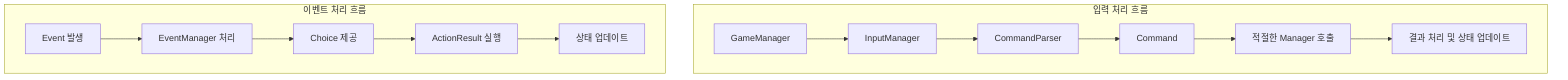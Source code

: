 graph TD
    subgraph "입력 처리 흐름"
        A[GameManager] --> B[InputManager]
        B --> C[CommandParser]
        C --> D[Command]
        D --> E[적절한 Manager 호출]
        E --> F[결과 처리 및 상태 업데이트]
    end

    subgraph "이벤트 처리 흐름"
        G[Event 발생] --> H[EventManager 처리]
        H --> I[Choice 제공]
        I --> J[ActionResult 실행]
        J --> K[상태 업데이트]
    end
